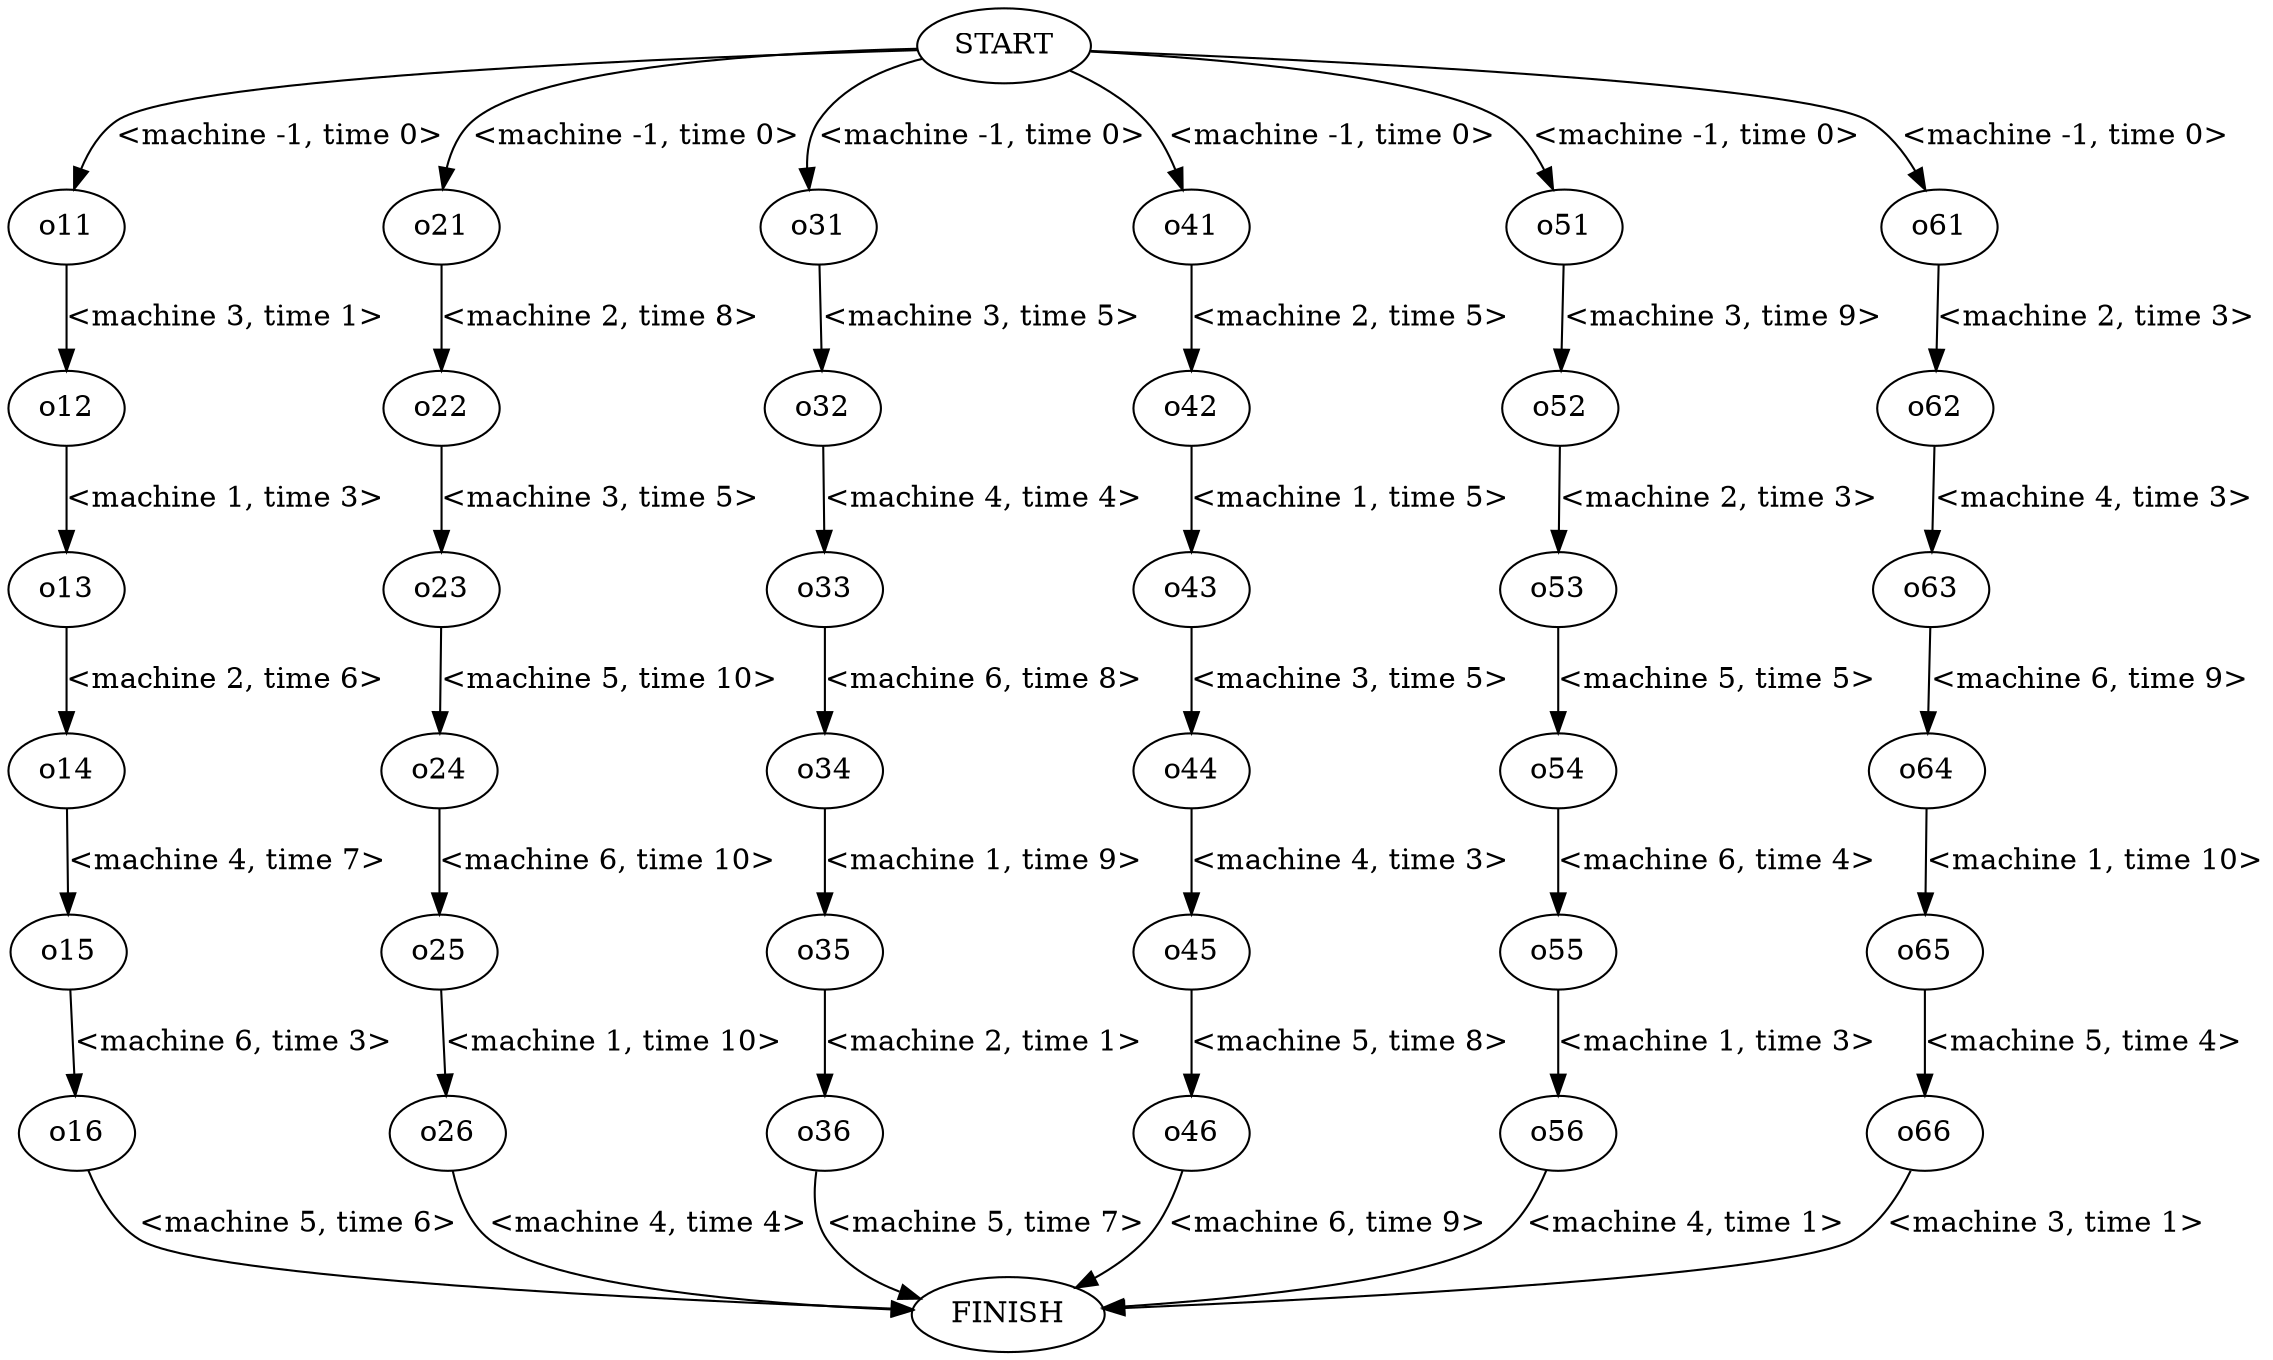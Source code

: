 digraph graph_out{
	P01 [label="START"]
	P00 [label="FINISH"]
	P11 [label="o11"]
	P12 [label="o12"]
	P13 [label="o13"]
	P14 [label="o14"]
	P15 [label="o15"]
	P16 [label="o16"]
	P21 [label="o21"]
	P22 [label="o22"]
	P23 [label="o23"]
	P24 [label="o24"]
	P25 [label="o25"]
	P26 [label="o26"]
	P31 [label="o31"]
	P32 [label="o32"]
	P33 [label="o33"]
	P34 [label="o34"]
	P35 [label="o35"]
	P36 [label="o36"]
	P41 [label="o41"]
	P42 [label="o42"]
	P43 [label="o43"]
	P44 [label="o44"]
	P45 [label="o45"]
	P46 [label="o46"]
	P51 [label="o51"]
	P52 [label="o52"]
	P53 [label="o53"]
	P54 [label="o54"]
	P55 [label="o55"]
	P56 [label="o56"]
	P61 [label="o61"]
	P62 [label="o62"]
	P63 [label="o63"]
	P64 [label="o64"]
	P65 [label="o65"]
	P66 [label="o66"]

	P01->P11 [label="<machine -1, time 0>"]
	P11->P12 [label="<machine 3, time 1>"]
	P12->P13 [label="<machine 1, time 3>"]
	P13->P14 [label="<machine 2, time 6>"]
	P14->P15 [label="<machine 4, time 7>"]
	P15->P16 [label="<machine 6, time 3>"]
	P16->P00 [label="<machine 5, time 6>"]
	P01->P21 [label="<machine -1, time 0>"]
	P21->P22 [label="<machine 2, time 8>"]
	P22->P23 [label="<machine 3, time 5>"]
	P23->P24 [label="<machine 5, time 10>"]
	P24->P25 [label="<machine 6, time 10>"]
	P25->P26 [label="<machine 1, time 10>"]
	P26->P00 [label="<machine 4, time 4>"]
	P01->P31 [label="<machine -1, time 0>"]
	P31->P32 [label="<machine 3, time 5>"]
	P32->P33 [label="<machine 4, time 4>"]
	P33->P34 [label="<machine 6, time 8>"]
	P34->P35 [label="<machine 1, time 9>"]
	P35->P36 [label="<machine 2, time 1>"]
	P36->P00 [label="<machine 5, time 7>"]
	P01->P41 [label="<machine -1, time 0>"]
	P41->P42 [label="<machine 2, time 5>"]
	P42->P43 [label="<machine 1, time 5>"]
	P43->P44 [label="<machine 3, time 5>"]
	P44->P45 [label="<machine 4, time 3>"]
	P45->P46 [label="<machine 5, time 8>"]
	P46->P00 [label="<machine 6, time 9>"]
	P01->P51 [label="<machine -1, time 0>"]
	P51->P52 [label="<machine 3, time 9>"]
	P52->P53 [label="<machine 2, time 3>"]
	P53->P54 [label="<machine 5, time 5>"]
	P54->P55 [label="<machine 6, time 4>"]
	P55->P56 [label="<machine 1, time 3>"]
	P56->P00 [label="<machine 4, time 1>"]
	P01->P61 [label="<machine -1, time 0>"]
	P61->P62 [label="<machine 2, time 3>"]
	P62->P63 [label="<machine 4, time 3>"]
	P63->P64 [label="<machine 6, time 9>"]
	P64->P65 [label="<machine 1, time 10>"]
	P65->P66 [label="<machine 5, time 4>"]
	P66->P00 [label="<machine 3, time 1>"]
}
